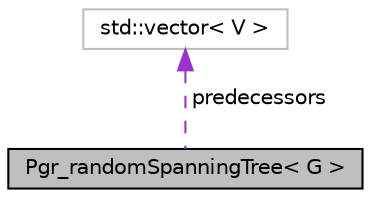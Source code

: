digraph "Pgr_randomSpanningTree&lt; G &gt;"
{
 // LATEX_PDF_SIZE
  edge [fontname="Helvetica",fontsize="10",labelfontname="Helvetica",labelfontsize="10"];
  node [fontname="Helvetica",fontsize="10",shape=record];
  Node1 [label="Pgr_randomSpanningTree\< G \>",height=0.2,width=0.4,color="black", fillcolor="grey75", style="filled", fontcolor="black",tooltip=" "];
  Node2 -> Node1 [dir="back",color="darkorchid3",fontsize="10",style="dashed",label=" predecessors" ,fontname="Helvetica"];
  Node2 [label="std::vector\< V \>",height=0.2,width=0.4,color="grey75", fillcolor="white", style="filled",tooltip=" "];
}
